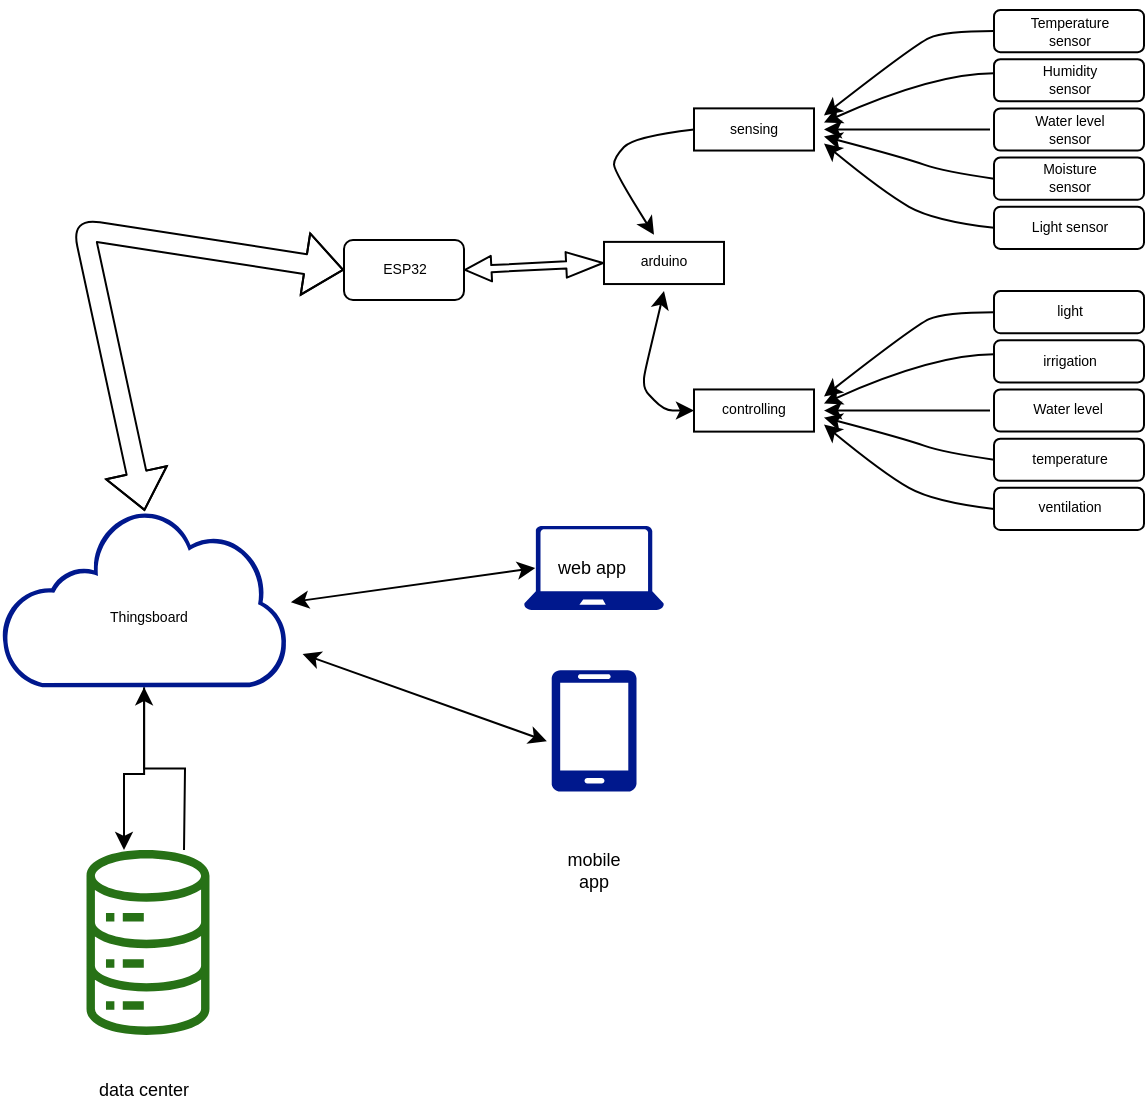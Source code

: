 <mxfile version="15.5.6" type="device" pages="2"><diagram id="FxLbNmH2lcrltYEpDQ_o" name="Page-1"><mxGraphModel dx="630" dy="381" grid="1" gridSize="10" guides="1" tooltips="1" connect="1" arrows="1" fold="1" page="1" pageScale="1" pageWidth="850" pageHeight="1100" math="0" shadow="0"><root><mxCell id="0"/><mxCell id="1" parent="0"/><mxCell id="RGf7Y0gGdPIfqtBEudVC-104" value="" style="group;fontSize=7;spacing=2;" parent="1" vertex="1" connectable="0"><mxGeometry x="560" y="20" width="270" height="260" as="geometry"/></mxCell><mxCell id="RGf7Y0gGdPIfqtBEudVC-15" value="" style="group;fontSize=7;spacing=2;" parent="RGf7Y0gGdPIfqtBEudVC-104" vertex="1" connectable="0"><mxGeometry x="195" y="24.595" width="75" height="21.081" as="geometry"/></mxCell><mxCell id="RGf7Y0gGdPIfqtBEudVC-3" value="" style="rounded=1;whiteSpace=wrap;html=1;fontSize=7;spacing=2;" parent="RGf7Y0gGdPIfqtBEudVC-15" vertex="1"><mxGeometry width="75" height="21.081" as="geometry"/></mxCell><mxCell id="RGf7Y0gGdPIfqtBEudVC-4" value="&lt;p class=&quot;MsoNormal&quot; align=&quot;center&quot; style=&quot;font-size: 7px;&quot;&gt;Humidity sensor&lt;/p&gt;" style="text;html=1;strokeColor=none;fillColor=none;align=center;verticalAlign=middle;whiteSpace=wrap;rounded=0;fontSize=7;spacing=2;" parent="RGf7Y0gGdPIfqtBEudVC-15" vertex="1"><mxGeometry x="12.5" y="5.27" width="50.0" height="10.541" as="geometry"/></mxCell><mxCell id="RGf7Y0gGdPIfqtBEudVC-20" value="" style="group;fontSize=7;spacing=2;" parent="RGf7Y0gGdPIfqtBEudVC-104" vertex="1" connectable="0"><mxGeometry x="195" y="49.189" width="75" height="21.081" as="geometry"/></mxCell><mxCell id="RGf7Y0gGdPIfqtBEudVC-21" value="" style="rounded=1;whiteSpace=wrap;html=1;fontSize=7;spacing=2;" parent="RGf7Y0gGdPIfqtBEudVC-20" vertex="1"><mxGeometry width="75" height="21.081" as="geometry"/></mxCell><mxCell id="RGf7Y0gGdPIfqtBEudVC-22" value="&lt;p class=&quot;MsoNormal&quot; align=&quot;center&quot; style=&quot;font-size: 7px;&quot;&gt;Water level sensor&lt;/p&gt;" style="text;html=1;strokeColor=none;fillColor=none;align=center;verticalAlign=middle;whiteSpace=wrap;rounded=0;fontSize=7;spacing=2;" parent="RGf7Y0gGdPIfqtBEudVC-20" vertex="1"><mxGeometry x="12.5" y="5.27" width="50.0" height="10.541" as="geometry"/></mxCell><mxCell id="RGf7Y0gGdPIfqtBEudVC-26" value="" style="group;fontSize=7;spacing=2;" parent="RGf7Y0gGdPIfqtBEudVC-104" vertex="1" connectable="0"><mxGeometry x="195" width="75" height="21.081" as="geometry"/></mxCell><mxCell id="RGf7Y0gGdPIfqtBEudVC-27" value="" style="rounded=1;whiteSpace=wrap;html=1;fontSize=7;spacing=2;" parent="RGf7Y0gGdPIfqtBEudVC-26" vertex="1"><mxGeometry width="75" height="21.081" as="geometry"/></mxCell><mxCell id="RGf7Y0gGdPIfqtBEudVC-28" value="&lt;p class=&quot;MsoNormal&quot; align=&quot;center&quot; style=&quot;font-size: 7px;&quot;&gt;Temperature sensor&lt;/p&gt;" style="text;html=1;strokeColor=none;fillColor=none;align=center;verticalAlign=middle;whiteSpace=wrap;rounded=0;fontSize=7;spacing=2;" parent="RGf7Y0gGdPIfqtBEudVC-26" vertex="1"><mxGeometry x="12.5" y="5.27" width="50.0" height="10.541" as="geometry"/></mxCell><mxCell id="RGf7Y0gGdPIfqtBEudVC-29" value="" style="group;fontSize=7;spacing=2;" parent="RGf7Y0gGdPIfqtBEudVC-104" vertex="1" connectable="0"><mxGeometry x="195" y="98.378" width="75" height="21.081" as="geometry"/></mxCell><mxCell id="RGf7Y0gGdPIfqtBEudVC-30" value="" style="rounded=1;whiteSpace=wrap;html=1;fontSize=7;spacing=2;" parent="RGf7Y0gGdPIfqtBEudVC-29" vertex="1"><mxGeometry width="75" height="21.081" as="geometry"/></mxCell><mxCell id="RGf7Y0gGdPIfqtBEudVC-31" value="&lt;p class=&quot;MsoNormal&quot; align=&quot;center&quot; style=&quot;font-size: 7px;&quot;&gt;Light sensor&lt;/p&gt;" style="text;html=1;strokeColor=none;fillColor=none;align=center;verticalAlign=middle;whiteSpace=wrap;rounded=0;fontSize=7;spacing=2;" parent="RGf7Y0gGdPIfqtBEudVC-29" vertex="1"><mxGeometry x="12.5" y="5.27" width="50.0" height="10.541" as="geometry"/></mxCell><mxCell id="RGf7Y0gGdPIfqtBEudVC-32" value="" style="group;fontSize=7;spacing=2;" parent="RGf7Y0gGdPIfqtBEudVC-104" vertex="1" connectable="0"><mxGeometry x="195" y="73.784" width="75" height="21.081" as="geometry"/></mxCell><mxCell id="RGf7Y0gGdPIfqtBEudVC-33" value="" style="rounded=1;whiteSpace=wrap;html=1;fontSize=7;spacing=2;" parent="RGf7Y0gGdPIfqtBEudVC-32" vertex="1"><mxGeometry width="75" height="21.081" as="geometry"/></mxCell><mxCell id="RGf7Y0gGdPIfqtBEudVC-34" value="&lt;p class=&quot;MsoNormal&quot; align=&quot;center&quot; style=&quot;font-size: 7px;&quot;&gt;Moisture sensor&lt;/p&gt;" style="text;html=1;strokeColor=none;fillColor=none;align=center;verticalAlign=middle;whiteSpace=wrap;rounded=0;fontSize=7;spacing=2;" parent="RGf7Y0gGdPIfqtBEudVC-32" vertex="1"><mxGeometry x="12.5" y="5.27" width="50.0" height="10.541" as="geometry"/></mxCell><mxCell id="RGf7Y0gGdPIfqtBEudVC-37" value="" style="group;fontSize=7;spacing=2;" parent="RGf7Y0gGdPIfqtBEudVC-104" vertex="1" connectable="0"><mxGeometry x="45.0" y="49.189" width="60.0" height="21.081" as="geometry"/></mxCell><mxCell id="RGf7Y0gGdPIfqtBEudVC-35" value="" style="rounded=0;whiteSpace=wrap;html=1;fillColor=none;gradientColor=none;fontSize=7;spacing=2;" parent="RGf7Y0gGdPIfqtBEudVC-37" vertex="1"><mxGeometry width="60.0" height="21.081" as="geometry"/></mxCell><mxCell id="RGf7Y0gGdPIfqtBEudVC-36" value="sensing" style="text;html=1;strokeColor=none;fillColor=none;align=center;verticalAlign=middle;whiteSpace=wrap;rounded=0;fontSize=7;spacing=2;" parent="RGf7Y0gGdPIfqtBEudVC-37" vertex="1"><mxGeometry x="20.0" y="7.027" width="20.0" height="7.027" as="geometry"/></mxCell><mxCell id="RGf7Y0gGdPIfqtBEudVC-40" value="" style="curved=1;endArrow=classic;html=1;exitX=0;exitY=0.5;exitDx=0;exitDy=0;fontSize=7;spacing=2;" parent="RGf7Y0gGdPIfqtBEudVC-104" source="RGf7Y0gGdPIfqtBEudVC-27" edge="1"><mxGeometry width="50" height="50" relative="1" as="geometry"><mxPoint x="190.0" y="10.541" as="sourcePoint"/><mxPoint x="110" y="52.703" as="targetPoint"/><Array as="points"><mxPoint x="170.0" y="10.541"/><mxPoint x="155" y="17.568"/></Array></mxGeometry></mxCell><mxCell id="RGf7Y0gGdPIfqtBEudVC-41" value="" style="curved=1;endArrow=classic;html=1;fontSize=7;spacing=2;" parent="RGf7Y0gGdPIfqtBEudVC-104" edge="1"><mxGeometry width="50" height="50" relative="1" as="geometry"><mxPoint x="195" y="31.622" as="sourcePoint"/><mxPoint x="110" y="56.216" as="targetPoint"/><Array as="points"><mxPoint x="165.0" y="31.622"/></Array></mxGeometry></mxCell><mxCell id="RGf7Y0gGdPIfqtBEudVC-42" value="" style="curved=1;endArrow=classic;html=1;fontSize=7;spacing=2;" parent="RGf7Y0gGdPIfqtBEudVC-104" edge="1"><mxGeometry width="50" height="50" relative="1" as="geometry"><mxPoint x="193.0" y="59.73" as="sourcePoint"/><mxPoint x="110" y="59.73" as="targetPoint"/><Array as="points"><mxPoint x="175.0" y="59.73"/></Array></mxGeometry></mxCell><mxCell id="RGf7Y0gGdPIfqtBEudVC-43" value="" style="curved=1;endArrow=classic;html=1;exitX=0;exitY=0.5;exitDx=0;exitDy=0;fontSize=7;spacing=2;" parent="RGf7Y0gGdPIfqtBEudVC-104" source="RGf7Y0gGdPIfqtBEudVC-33" edge="1"><mxGeometry width="50" height="50" relative="1" as="geometry"><mxPoint x="195" y="77.297" as="sourcePoint"/><mxPoint x="110" y="63.243" as="targetPoint"/><Array as="points"><mxPoint x="170.0" y="80.811"/><mxPoint x="150" y="73.784"/></Array></mxGeometry></mxCell><mxCell id="RGf7Y0gGdPIfqtBEudVC-44" value="" style="curved=1;endArrow=classic;html=1;exitX=0;exitY=0.5;exitDx=0;exitDy=0;fontSize=7;spacing=2;" parent="RGf7Y0gGdPIfqtBEudVC-104" source="RGf7Y0gGdPIfqtBEudVC-30" edge="1"><mxGeometry width="50" height="50" relative="1" as="geometry"><mxPoint x="195" y="105.405" as="sourcePoint"/><mxPoint x="110" y="66.757" as="targetPoint"/><Array as="points"><mxPoint x="165.0" y="105.405"/><mxPoint x="140.0" y="91.351"/></Array></mxGeometry></mxCell><mxCell id="RGf7Y0gGdPIfqtBEudVC-45" value="" style="group;fontSize=7;spacing=2;" parent="RGf7Y0gGdPIfqtBEudVC-104" vertex="1" connectable="0"><mxGeometry x="195" y="165.135" width="75" height="21.081" as="geometry"/></mxCell><mxCell id="RGf7Y0gGdPIfqtBEudVC-46" value="" style="rounded=1;whiteSpace=wrap;html=1;fontSize=7;spacing=2;" parent="RGf7Y0gGdPIfqtBEudVC-45" vertex="1"><mxGeometry width="75" height="21.081" as="geometry"/></mxCell><mxCell id="RGf7Y0gGdPIfqtBEudVC-47" value="&lt;p class=&quot;MsoNormal&quot; align=&quot;center&quot; style=&quot;font-size: 7px;&quot;&gt;irrigation&lt;br style=&quot;font-size: 7px;&quot;&gt;&lt;/p&gt;" style="text;html=1;strokeColor=none;fillColor=none;align=center;verticalAlign=middle;whiteSpace=wrap;rounded=0;fontSize=7;spacing=2;" parent="RGf7Y0gGdPIfqtBEudVC-45" vertex="1"><mxGeometry x="12.5" y="5.27" width="50.0" height="10.541" as="geometry"/></mxCell><mxCell id="RGf7Y0gGdPIfqtBEudVC-48" value="" style="group;fontSize=7;spacing=2;" parent="RGf7Y0gGdPIfqtBEudVC-104" vertex="1" connectable="0"><mxGeometry x="195" y="189.73" width="75" height="21.081" as="geometry"/></mxCell><mxCell id="RGf7Y0gGdPIfqtBEudVC-49" value="" style="rounded=1;whiteSpace=wrap;html=1;fontSize=7;spacing=2;" parent="RGf7Y0gGdPIfqtBEudVC-48" vertex="1"><mxGeometry width="75" height="21.081" as="geometry"/></mxCell><mxCell id="RGf7Y0gGdPIfqtBEudVC-50" value="&lt;p class=&quot;MsoNormal&quot; align=&quot;center&quot; style=&quot;font-size: 7px;&quot;&gt;Water level&amp;nbsp;&lt;/p&gt;" style="text;html=1;strokeColor=none;fillColor=none;align=center;verticalAlign=middle;whiteSpace=wrap;rounded=0;fontSize=7;spacing=2;" parent="RGf7Y0gGdPIfqtBEudVC-48" vertex="1"><mxGeometry x="12.5" y="5.27" width="50.0" height="10.541" as="geometry"/></mxCell><mxCell id="RGf7Y0gGdPIfqtBEudVC-51" value="" style="group;fontSize=7;spacing=2;" parent="RGf7Y0gGdPIfqtBEudVC-104" vertex="1" connectable="0"><mxGeometry x="195" y="140.541" width="75" height="21.081" as="geometry"/></mxCell><mxCell id="RGf7Y0gGdPIfqtBEudVC-52" value="" style="rounded=1;whiteSpace=wrap;html=1;fontSize=7;spacing=2;" parent="RGf7Y0gGdPIfqtBEudVC-51" vertex="1"><mxGeometry width="75" height="21.081" as="geometry"/></mxCell><mxCell id="RGf7Y0gGdPIfqtBEudVC-53" value="&lt;p class=&quot;MsoNormal&quot; align=&quot;center&quot; style=&quot;font-size: 7px;&quot;&gt;light&lt;/p&gt;" style="text;html=1;strokeColor=none;fillColor=none;align=center;verticalAlign=middle;whiteSpace=wrap;rounded=0;fontSize=7;spacing=2;" parent="RGf7Y0gGdPIfqtBEudVC-51" vertex="1"><mxGeometry x="12.5" y="5.27" width="50.0" height="10.541" as="geometry"/></mxCell><mxCell id="RGf7Y0gGdPIfqtBEudVC-54" value="" style="group;fontSize=7;spacing=2;" parent="RGf7Y0gGdPIfqtBEudVC-104" vertex="1" connectable="0"><mxGeometry x="195" y="238.919" width="75" height="21.081" as="geometry"/></mxCell><mxCell id="RGf7Y0gGdPIfqtBEudVC-55" value="" style="rounded=1;whiteSpace=wrap;html=1;fontSize=7;spacing=2;" parent="RGf7Y0gGdPIfqtBEudVC-54" vertex="1"><mxGeometry width="75" height="21.081" as="geometry"/></mxCell><mxCell id="RGf7Y0gGdPIfqtBEudVC-56" value="&lt;p class=&quot;MsoNormal&quot; align=&quot;center&quot; style=&quot;font-size: 7px;&quot;&gt;ventilation&lt;/p&gt;" style="text;html=1;strokeColor=none;fillColor=none;align=center;verticalAlign=middle;whiteSpace=wrap;rounded=0;fontSize=7;spacing=2;" parent="RGf7Y0gGdPIfqtBEudVC-54" vertex="1"><mxGeometry x="12.5" y="5.27" width="50.0" height="10.541" as="geometry"/></mxCell><mxCell id="RGf7Y0gGdPIfqtBEudVC-57" value="" style="group;fontSize=7;spacing=2;" parent="RGf7Y0gGdPIfqtBEudVC-104" vertex="1" connectable="0"><mxGeometry x="195" y="214.324" width="75" height="21.081" as="geometry"/></mxCell><mxCell id="RGf7Y0gGdPIfqtBEudVC-58" value="" style="rounded=1;whiteSpace=wrap;html=1;fontSize=7;spacing=2;" parent="RGf7Y0gGdPIfqtBEudVC-57" vertex="1"><mxGeometry width="75" height="21.081" as="geometry"/></mxCell><mxCell id="RGf7Y0gGdPIfqtBEudVC-59" value="&lt;p class=&quot;MsoNormal&quot; align=&quot;center&quot; style=&quot;font-size: 7px;&quot;&gt;temperature&lt;/p&gt;" style="text;html=1;strokeColor=none;fillColor=none;align=center;verticalAlign=middle;whiteSpace=wrap;rounded=0;fontSize=7;spacing=2;" parent="RGf7Y0gGdPIfqtBEudVC-57" vertex="1"><mxGeometry x="12.5" y="5.27" width="50.0" height="10.541" as="geometry"/></mxCell><mxCell id="RGf7Y0gGdPIfqtBEudVC-60" value="" style="group;fontSize=7;spacing=2;" parent="RGf7Y0gGdPIfqtBEudVC-104" vertex="1" connectable="0"><mxGeometry x="45.0" y="189.73" width="60.0" height="21.081" as="geometry"/></mxCell><mxCell id="RGf7Y0gGdPIfqtBEudVC-61" value="" style="rounded=0;whiteSpace=wrap;html=1;fillColor=none;gradientColor=none;fontSize=7;spacing=2;" parent="RGf7Y0gGdPIfqtBEudVC-60" vertex="1"><mxGeometry width="60.0" height="21.081" as="geometry"/></mxCell><mxCell id="RGf7Y0gGdPIfqtBEudVC-62" value="controlling" style="text;html=1;strokeColor=none;fillColor=none;align=center;verticalAlign=middle;whiteSpace=wrap;rounded=0;fontSize=7;spacing=2;" parent="RGf7Y0gGdPIfqtBEudVC-60" vertex="1"><mxGeometry x="20.0" y="7.027" width="20.0" height="7.027" as="geometry"/></mxCell><mxCell id="RGf7Y0gGdPIfqtBEudVC-63" value="" style="curved=1;endArrow=classic;html=1;exitX=0;exitY=0.5;exitDx=0;exitDy=0;fontSize=7;spacing=2;" parent="RGf7Y0gGdPIfqtBEudVC-104" source="RGf7Y0gGdPIfqtBEudVC-52" edge="1"><mxGeometry width="50" height="50" relative="1" as="geometry"><mxPoint x="190.0" y="151.081" as="sourcePoint"/><mxPoint x="110" y="193.243" as="targetPoint"/><Array as="points"><mxPoint x="170.0" y="151.081"/><mxPoint x="155" y="158.108"/></Array></mxGeometry></mxCell><mxCell id="RGf7Y0gGdPIfqtBEudVC-64" value="" style="curved=1;endArrow=classic;html=1;fontSize=7;spacing=2;" parent="RGf7Y0gGdPIfqtBEudVC-104" edge="1"><mxGeometry width="50" height="50" relative="1" as="geometry"><mxPoint x="195" y="172.162" as="sourcePoint"/><mxPoint x="110" y="196.757" as="targetPoint"/><Array as="points"><mxPoint x="165.0" y="172.162"/></Array></mxGeometry></mxCell><mxCell id="RGf7Y0gGdPIfqtBEudVC-65" value="" style="curved=1;endArrow=classic;html=1;fontSize=7;spacing=2;" parent="RGf7Y0gGdPIfqtBEudVC-104" edge="1"><mxGeometry width="50" height="50" relative="1" as="geometry"><mxPoint x="193.0" y="200.27" as="sourcePoint"/><mxPoint x="110" y="200.27" as="targetPoint"/><Array as="points"><mxPoint x="175.0" y="200.27"/></Array></mxGeometry></mxCell><mxCell id="RGf7Y0gGdPIfqtBEudVC-66" value="" style="curved=1;endArrow=classic;html=1;exitX=0;exitY=0.5;exitDx=0;exitDy=0;fontSize=7;spacing=2;" parent="RGf7Y0gGdPIfqtBEudVC-104" source="RGf7Y0gGdPIfqtBEudVC-58" edge="1"><mxGeometry width="50" height="50" relative="1" as="geometry"><mxPoint x="195" y="217.838" as="sourcePoint"/><mxPoint x="110" y="203.784" as="targetPoint"/><Array as="points"><mxPoint x="170.0" y="221.351"/><mxPoint x="150" y="214.324"/></Array></mxGeometry></mxCell><mxCell id="RGf7Y0gGdPIfqtBEudVC-67" value="" style="curved=1;endArrow=classic;html=1;exitX=0;exitY=0.5;exitDx=0;exitDy=0;fontSize=7;spacing=2;" parent="RGf7Y0gGdPIfqtBEudVC-104" source="RGf7Y0gGdPIfqtBEudVC-55" edge="1"><mxGeometry width="50" height="50" relative="1" as="geometry"><mxPoint x="195" y="245.946" as="sourcePoint"/><mxPoint x="110" y="207.297" as="targetPoint"/><Array as="points"><mxPoint x="165.0" y="245.946"/><mxPoint x="140.0" y="231.892"/></Array></mxGeometry></mxCell><mxCell id="RGf7Y0gGdPIfqtBEudVC-70" value="" style="group;fontSize=7;spacing=2;" parent="RGf7Y0gGdPIfqtBEudVC-104" vertex="1" connectable="0"><mxGeometry y="115.946" width="60.0" height="21.081" as="geometry"/></mxCell><mxCell id="RGf7Y0gGdPIfqtBEudVC-68" value="" style="rounded=0;whiteSpace=wrap;html=1;fillColor=none;gradientColor=none;fontSize=7;spacing=2;" parent="RGf7Y0gGdPIfqtBEudVC-70" vertex="1"><mxGeometry width="60.0" height="21.081" as="geometry"/></mxCell><mxCell id="RGf7Y0gGdPIfqtBEudVC-69" value="arduino" style="text;html=1;strokeColor=none;fillColor=none;align=center;verticalAlign=middle;whiteSpace=wrap;rounded=0;fontSize=7;spacing=2;" parent="RGf7Y0gGdPIfqtBEudVC-70" vertex="1"><mxGeometry x="20.0" y="7.027" width="20.0" height="7.027" as="geometry"/></mxCell><mxCell id="RGf7Y0gGdPIfqtBEudVC-71" value="" style="endArrow=classic;startArrow=classic;html=1;exitX=0;exitY=0.5;exitDx=0;exitDy=0;fontSize=7;spacing=2;" parent="RGf7Y0gGdPIfqtBEudVC-104" source="RGf7Y0gGdPIfqtBEudVC-61" edge="1"><mxGeometry width="50" height="50" relative="1" as="geometry"><mxPoint x="35.0" y="200.27" as="sourcePoint"/><mxPoint x="30.0" y="140.541" as="targetPoint"/><Array as="points"><mxPoint x="30.0" y="200.27"/><mxPoint x="20" y="189.73"/><mxPoint x="20" y="182.703"/></Array></mxGeometry></mxCell><mxCell id="RGf7Y0gGdPIfqtBEudVC-72" value="" style="curved=1;endArrow=classic;html=1;exitX=0;exitY=0.5;exitDx=0;exitDy=0;fontSize=7;spacing=2;" parent="RGf7Y0gGdPIfqtBEudVC-104" source="RGf7Y0gGdPIfqtBEudVC-35" edge="1"><mxGeometry width="50" height="50" relative="1" as="geometry"><mxPoint x="40" y="59.73" as="sourcePoint"/><mxPoint x="25.0" y="112.432" as="targetPoint"/><Array as="points"><mxPoint x="15.0" y="63.243"/><mxPoint x="5" y="73.784"/><mxPoint x="5" y="80.811"/></Array></mxGeometry></mxCell><mxCell id="RGf7Y0gGdPIfqtBEudVC-109" value="" style="group" parent="1" vertex="1" connectable="0"><mxGeometry x="430" y="135" width="60" height="30" as="geometry"/></mxCell><mxCell id="RGf7Y0gGdPIfqtBEudVC-105" value="" style="rounded=1;whiteSpace=wrap;html=1;fillColor=none;gradientColor=none;fontSize=7;" parent="RGf7Y0gGdPIfqtBEudVC-109" vertex="1"><mxGeometry width="60" height="30" as="geometry"/></mxCell><mxCell id="RGf7Y0gGdPIfqtBEudVC-106" value="ESP32" style="text;html=1;strokeColor=none;fillColor=none;align=center;verticalAlign=middle;whiteSpace=wrap;rounded=0;fontSize=7;" parent="RGf7Y0gGdPIfqtBEudVC-109" vertex="1"><mxGeometry x="18.75" y="9.68" width="22.5" height="10.63" as="geometry"/></mxCell><mxCell id="RGf7Y0gGdPIfqtBEudVC-111" value="" style="shape=flexArrow;endArrow=classic;startArrow=classic;html=1;fontSize=7;endWidth=8.235;endSize=5.806;width=3.529;startSize=4.076;startWidth=8.235;entryX=0;entryY=0.5;entryDx=0;entryDy=0;exitX=1;exitY=0.5;exitDx=0;exitDy=0;" parent="1" source="RGf7Y0gGdPIfqtBEudVC-105" target="RGf7Y0gGdPIfqtBEudVC-68" edge="1"><mxGeometry width="50" height="50" relative="1" as="geometry"><mxPoint x="500" y="149.71" as="sourcePoint"/><mxPoint x="550" y="149.71" as="targetPoint"/></mxGeometry></mxCell><mxCell id="RGf7Y0gGdPIfqtBEudVC-114" value="" style="shape=flexArrow;endArrow=classic;startArrow=classic;html=1;fontSize=7;entryX=0;entryY=0.5;entryDx=0;entryDy=0;" parent="1" target="RGf7Y0gGdPIfqtBEudVC-105" edge="1"><mxGeometry width="50" height="50" relative="1" as="geometry"><mxPoint x="330.329" y="270.431" as="sourcePoint"/><mxPoint x="420" y="150" as="targetPoint"/><Array as="points"><mxPoint x="300" y="130"/></Array></mxGeometry></mxCell><mxCell id="RGf7Y0gGdPIfqtBEudVC-115" value="Thingsboard" style="text;html=1;strokeColor=none;fillColor=none;align=center;verticalAlign=middle;whiteSpace=wrap;rounded=0;fontSize=7;" parent="1" vertex="1"><mxGeometry x="307.72" y="309" width="48.55" height="30" as="geometry"/></mxCell><mxCell id="RGf7Y0gGdPIfqtBEudVC-121" value="" style="edgeStyle=orthogonalEdgeStyle;rounded=0;orthogonalLoop=1;jettySize=auto;html=1;fontSize=7;" parent="1" target="RGf7Y0gGdPIfqtBEudVC-118" edge="1"><mxGeometry relative="1" as="geometry"><mxPoint x="350" y="440" as="sourcePoint"/></mxGeometry></mxCell><mxCell id="RGf7Y0gGdPIfqtBEudVC-117" value="" style="outlineConnect=0;fontColor=#232F3E;gradientColor=none;fillColor=#277116;strokeColor=none;dashed=0;verticalLabelPosition=bottom;verticalAlign=top;align=center;html=1;fontSize=12;fontStyle=0;aspect=fixed;pointerEvents=1;shape=mxgraph.aws4.iot_analytics_data_store;rounded=0;" parent="1" vertex="1"><mxGeometry x="300" y="440" width="64" height="92.44" as="geometry"/></mxCell><mxCell id="RGf7Y0gGdPIfqtBEudVC-122" value="" style="edgeStyle=orthogonalEdgeStyle;rounded=0;orthogonalLoop=1;jettySize=auto;html=1;fontSize=7;" parent="1" source="RGf7Y0gGdPIfqtBEudVC-118" target="RGf7Y0gGdPIfqtBEudVC-117" edge="1"><mxGeometry relative="1" as="geometry"><Array as="points"><mxPoint x="330" y="402"/><mxPoint x="320" y="402"/></Array></mxGeometry></mxCell><mxCell id="RGf7Y0gGdPIfqtBEudVC-118" value="" style="aspect=fixed;pointerEvents=1;shadow=0;dashed=0;html=1;strokeColor=none;labelPosition=center;verticalLabelPosition=bottom;verticalAlign=top;align=center;fillColor=#00188D;shape=mxgraph.mscae.enterprise.internet_hollow;rounded=0;fontSize=7;" parent="1" vertex="1"><mxGeometry x="258.55" y="270" width="142.9" height="88.6" as="geometry"/></mxCell><mxCell id="RGf7Y0gGdPIfqtBEudVC-119" value="" style="aspect=fixed;pointerEvents=1;shadow=0;dashed=0;html=1;strokeColor=none;labelPosition=center;verticalLabelPosition=bottom;verticalAlign=top;align=center;fillColor=#00188D;shape=mxgraph.azure.mobile;rounded=0;fontSize=7;" parent="1" vertex="1"><mxGeometry x="533.75" y="350" width="42.5" height="60.71" as="geometry"/></mxCell><mxCell id="RGf7Y0gGdPIfqtBEudVC-120" value="" style="aspect=fixed;pointerEvents=1;shadow=0;dashed=0;html=1;strokeColor=none;labelPosition=center;verticalLabelPosition=bottom;verticalAlign=top;align=center;fillColor=#00188D;shape=mxgraph.azure.laptop;rounded=0;fontSize=7;" parent="1" vertex="1"><mxGeometry x="520" y="278" width="70" height="42" as="geometry"/></mxCell><mxCell id="RGf7Y0gGdPIfqtBEudVC-128" value="" style="endArrow=classic;startArrow=classic;html=1;fontSize=7;exitX=1.014;exitY=0.52;exitDx=0;exitDy=0;exitPerimeter=0;entryX=0.08;entryY=0.5;entryDx=0;entryDy=0;entryPerimeter=0;" parent="1" source="RGf7Y0gGdPIfqtBEudVC-118" target="RGf7Y0gGdPIfqtBEudVC-120" edge="1"><mxGeometry width="50" height="50" relative="1" as="geometry"><mxPoint x="450" y="340" as="sourcePoint"/><mxPoint x="500" y="290" as="targetPoint"/></mxGeometry></mxCell><mxCell id="RGf7Y0gGdPIfqtBEudVC-129" value="" style="endArrow=classic;startArrow=classic;html=1;fontSize=7;exitX=1.055;exitY=0.813;exitDx=0;exitDy=0;exitPerimeter=0;entryX=0.08;entryY=0.5;entryDx=0;entryDy=0;entryPerimeter=0;" parent="1" source="RGf7Y0gGdPIfqtBEudVC-118" edge="1"><mxGeometry width="50" height="50" relative="1" as="geometry"><mxPoint x="425.001" y="410.712" as="sourcePoint"/><mxPoint x="531.43" y="385.64" as="targetPoint"/></mxGeometry></mxCell><mxCell id="RGf7Y0gGdPIfqtBEudVC-130" value="&lt;font style=&quot;font-size: 9px&quot;&gt;data center&lt;/font&gt;" style="text;html=1;strokeColor=none;fillColor=none;align=center;verticalAlign=middle;whiteSpace=wrap;rounded=0;fontSize=7;" parent="1" vertex="1"><mxGeometry x="300" y="550" width="60" height="20" as="geometry"/></mxCell><mxCell id="RGf7Y0gGdPIfqtBEudVC-131" value="&lt;font style=&quot;font-size: 9px&quot;&gt;mobile app&lt;/font&gt;" style="text;html=1;strokeColor=none;fillColor=none;align=center;verticalAlign=middle;whiteSpace=wrap;rounded=0;fontSize=7;" parent="1" vertex="1"><mxGeometry x="535" y="440" width="40" height="20" as="geometry"/></mxCell><mxCell id="RGf7Y0gGdPIfqtBEudVC-132" value="&lt;font style=&quot;font-size: 9px&quot;&gt;web app&lt;/font&gt;" style="text;html=1;strokeColor=none;fillColor=none;align=center;verticalAlign=middle;whiteSpace=wrap;rounded=0;fontSize=7;" parent="1" vertex="1"><mxGeometry x="533.75" y="289" width="40" height="20" as="geometry"/></mxCell></root></mxGraphModel></diagram><diagram id="JVpK4N2trA4ga63SS1YF" name="Page-2"><mxGraphModel dx="525" dy="317" grid="1" gridSize="10" guides="1" tooltips="1" connect="1" arrows="1" fold="1" page="1" pageScale="1" pageWidth="850" pageHeight="1100" math="0" shadow="0"><root><mxCell id="o6s1Vv8FlvHVn2AYEx4L-0"/><mxCell id="o6s1Vv8FlvHVn2AYEx4L-1" parent="o6s1Vv8FlvHVn2AYEx4L-0"/><mxCell id="SU-8I03Kdi6MpkTDt-u9-7" style="edgeStyle=orthogonalEdgeStyle;rounded=0;orthogonalLoop=1;jettySize=auto;html=1;entryX=0.4;entryY=1;entryDx=0;entryDy=0;entryPerimeter=0;endArrow=classic;endFill=1;" edge="1" parent="o6s1Vv8FlvHVn2AYEx4L-1" source="SU-8I03Kdi6MpkTDt-u9-0" target="SU-8I03Kdi6MpkTDt-u9-1"><mxGeometry relative="1" as="geometry"><Array as="points"><mxPoint x="450" y="540"/><mxPoint x="462" y="540"/></Array></mxGeometry></mxCell><mxCell id="SU-8I03Kdi6MpkTDt-u9-8" value="&lt;font style=&quot;font-size: 7px&quot;&gt;read data&lt;/font&gt;" style="edgeLabel;html=1;align=center;verticalAlign=middle;resizable=0;points=[];" vertex="1" connectable="0" parent="SU-8I03Kdi6MpkTDt-u9-7"><mxGeometry x="0.27" relative="1" as="geometry"><mxPoint as="offset"/></mxGeometry></mxCell><mxCell id="SU-8I03Kdi6MpkTDt-u9-0" value="DataBase" style="html=1;verticalLabelPosition=bottom;align=center;labelBackgroundColor=#ffffff;verticalAlign=top;strokeWidth=2;strokeColor=#0080F0;shadow=0;dashed=0;shape=mxgraph.ios7.icons.data;" vertex="1" parent="o6s1Vv8FlvHVn2AYEx4L-1"><mxGeometry x="440" y="640" width="50" height="70" as="geometry"/></mxCell><mxCell id="SU-8I03Kdi6MpkTDt-u9-5" style="edgeStyle=orthogonalEdgeStyle;rounded=0;orthogonalLoop=1;jettySize=auto;html=1;entryX=0.625;entryY=0;entryDx=0;entryDy=0;entryPerimeter=0;" edge="1" parent="o6s1Vv8FlvHVn2AYEx4L-1" source="SU-8I03Kdi6MpkTDt-u9-1" target="SU-8I03Kdi6MpkTDt-u9-0"><mxGeometry relative="1" as="geometry"><Array as="points"><mxPoint x="480" y="630"/><mxPoint x="471" y="630"/></Array></mxGeometry></mxCell><mxCell id="SU-8I03Kdi6MpkTDt-u9-9" value="store data" style="edgeLabel;html=1;align=center;verticalAlign=middle;resizable=0;points=[];fontSize=7;" vertex="1" connectable="0" parent="SU-8I03Kdi6MpkTDt-u9-5"><mxGeometry x="0.151" relative="1" as="geometry"><mxPoint as="offset"/></mxGeometry></mxCell><mxCell id="mEPvoaiTy9AbHeUnwV4d-1" style="edgeStyle=orthogonalEdgeStyle;rounded=0;orthogonalLoop=1;jettySize=auto;html=1;entryX=-0.043;entryY=0.107;entryDx=0;entryDy=0;entryPerimeter=0;fontSize=7;endArrow=classic;endFill=1;" edge="1" parent="o6s1Vv8FlvHVn2AYEx4L-1" source="SU-8I03Kdi6MpkTDt-u9-1" target="SU-8I03Kdi6MpkTDt-u9-2"><mxGeometry relative="1" as="geometry"><Array as="points"><mxPoint x="570" y="480"/></Array></mxGeometry></mxCell><mxCell id="mEPvoaiTy9AbHeUnwV4d-2" value="Farm Status Data" style="edgeLabel;html=1;align=center;verticalAlign=middle;resizable=0;points=[];fontSize=7;" vertex="1" connectable="0" parent="mEPvoaiTy9AbHeUnwV4d-1"><mxGeometry x="0.087" y="-1" relative="1" as="geometry"><mxPoint as="offset"/></mxGeometry></mxCell><mxCell id="mEPvoaiTy9AbHeUnwV4d-7" style="edgeStyle=orthogonalEdgeStyle;rounded=0;orthogonalLoop=1;jettySize=auto;html=1;entryX=0.956;entryY=0.665;entryDx=0;entryDy=0;entryPerimeter=0;fontSize=7;endArrow=classic;endFill=1;" edge="1" parent="o6s1Vv8FlvHVn2AYEx4L-1" source="SU-8I03Kdi6MpkTDt-u9-1" target="SU-8I03Kdi6MpkTDt-u9-3"><mxGeometry relative="1" as="geometry"><Array as="points"><mxPoint x="385" y="517"/></Array></mxGeometry></mxCell><mxCell id="mEPvoaiTy9AbHeUnwV4d-8" value="Control Signals" style="edgeLabel;html=1;align=center;verticalAlign=middle;resizable=0;points=[];fontSize=7;" vertex="1" connectable="0" parent="mEPvoaiTy9AbHeUnwV4d-7"><mxGeometry x="-0.176" y="-1" relative="1" as="geometry"><mxPoint as="offset"/></mxGeometry></mxCell><mxCell id="SU-8I03Kdi6MpkTDt-u9-1" value="" style="html=1;verticalLabelPosition=bottom;align=center;labelBackgroundColor=#ffffff;verticalAlign=top;strokeWidth=2;strokeColor=#0080F0;shadow=0;dashed=0;shape=mxgraph.ios7.icons.cloud;" vertex="1" parent="o6s1Vv8FlvHVn2AYEx4L-1"><mxGeometry x="430" y="470" width="80" height="60" as="geometry"/></mxCell><mxCell id="mEPvoaiTy9AbHeUnwV4d-3" style="edgeStyle=orthogonalEdgeStyle;rounded=0;orthogonalLoop=1;jettySize=auto;html=1;entryX=0.973;entryY=0.907;entryDx=0;entryDy=0;entryPerimeter=0;fontSize=7;endArrow=classic;endFill=1;" edge="1" parent="o6s1Vv8FlvHVn2AYEx4L-1" source="SU-8I03Kdi6MpkTDt-u9-2" target="SU-8I03Kdi6MpkTDt-u9-1"><mxGeometry relative="1" as="geometry"><Array as="points"><mxPoint x="570" y="524"/></Array></mxGeometry></mxCell><mxCell id="mEPvoaiTy9AbHeUnwV4d-4" value="Control Signals" style="edgeLabel;html=1;align=center;verticalAlign=middle;resizable=0;points=[];fontSize=7;" vertex="1" connectable="0" parent="mEPvoaiTy9AbHeUnwV4d-3"><mxGeometry x="-0.193" relative="1" as="geometry"><mxPoint as="offset"/></mxGeometry></mxCell><mxCell id="SU-8I03Kdi6MpkTDt-u9-2" value="User App" style="verticalLabelPosition=bottom;html=1;verticalAlign=top;align=center;strokeColor=none;fillColor=#00BEF2;shape=mxgraph.azure.mobile;pointerEvents=1;" vertex="1" parent="o6s1Vv8FlvHVn2AYEx4L-1"><mxGeometry x="630" y="470" width="50" height="90" as="geometry"/></mxCell><mxCell id="mEPvoaiTy9AbHeUnwV4d-5" style="edgeStyle=orthogonalEdgeStyle;rounded=0;orthogonalLoop=1;jettySize=auto;html=1;fontSize=7;endArrow=classic;endFill=1;" edge="1" parent="o6s1Vv8FlvHVn2AYEx4L-1" source="SU-8I03Kdi6MpkTDt-u9-3"><mxGeometry relative="1" as="geometry"><mxPoint x="420" y="480" as="targetPoint"/><Array as="points"><mxPoint x="360" y="480"/><mxPoint x="360" y="480"/></Array></mxGeometry></mxCell><mxCell id="mEPvoaiTy9AbHeUnwV4d-6" value="Farm Status Data" style="edgeLabel;html=1;align=center;verticalAlign=middle;resizable=0;points=[];fontSize=7;" vertex="1" connectable="0" parent="mEPvoaiTy9AbHeUnwV4d-5"><mxGeometry x="-0.173" relative="1" as="geometry"><mxPoint as="offset"/></mxGeometry></mxCell><mxCell id="SU-8I03Kdi6MpkTDt-u9-3" value="The&amp;nbsp; Farm" style="html=1;verticalLabelPosition=bottom;align=center;labelBackgroundColor=#ffffff;verticalAlign=top;strokeWidth=2;strokeColor=#0080F0;shadow=0;dashed=0;shape=mxgraph.ios7.icons.home;" vertex="1" parent="o6s1Vv8FlvHVn2AYEx4L-1"><mxGeometry x="270" y="472.25" width="70" height="67.75" as="geometry"/></mxCell><mxCell id="mEPvoaiTy9AbHeUnwV4d-0" value="Thingsboard Cloud" style="text;html=1;strokeColor=none;fillColor=none;align=center;verticalAlign=middle;whiteSpace=wrap;rounded=0;fontSize=7;" vertex="1" parent="o6s1Vv8FlvHVn2AYEx4L-1"><mxGeometry x="440" y="500" width="60" height="30" as="geometry"/></mxCell></root></mxGraphModel></diagram></mxfile>